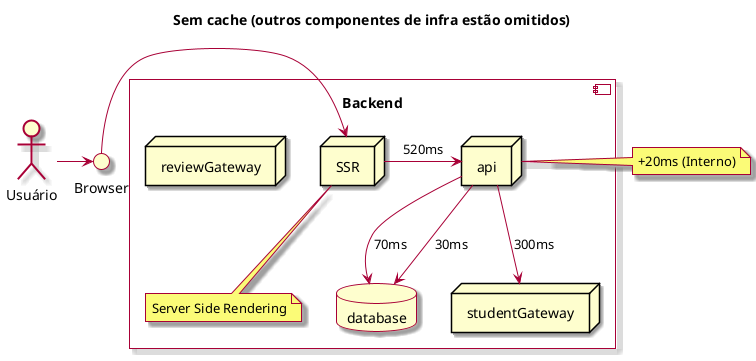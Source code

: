 @startuml

skin rose

Title: Sem cache (outros componentes de infra estão omitidos)

actor "Usuário" as actor
interface "Browser" as browser


actor -> browser


component "Backend\n" {

  node SSR
  node "api" as backend
  node reviewGateway as reviewGateway
  node studentGateway as studentGateway
  database database

  browser -> SSR
  note bottom of SSR: Server Side Rendering
  backend --> database: 70ms
  backend --> database: 30ms
  backend --> studentGateway: 300ms

}

SSR -> backend: 520ms
note right of backend: +20ms (Interno)

@enduml